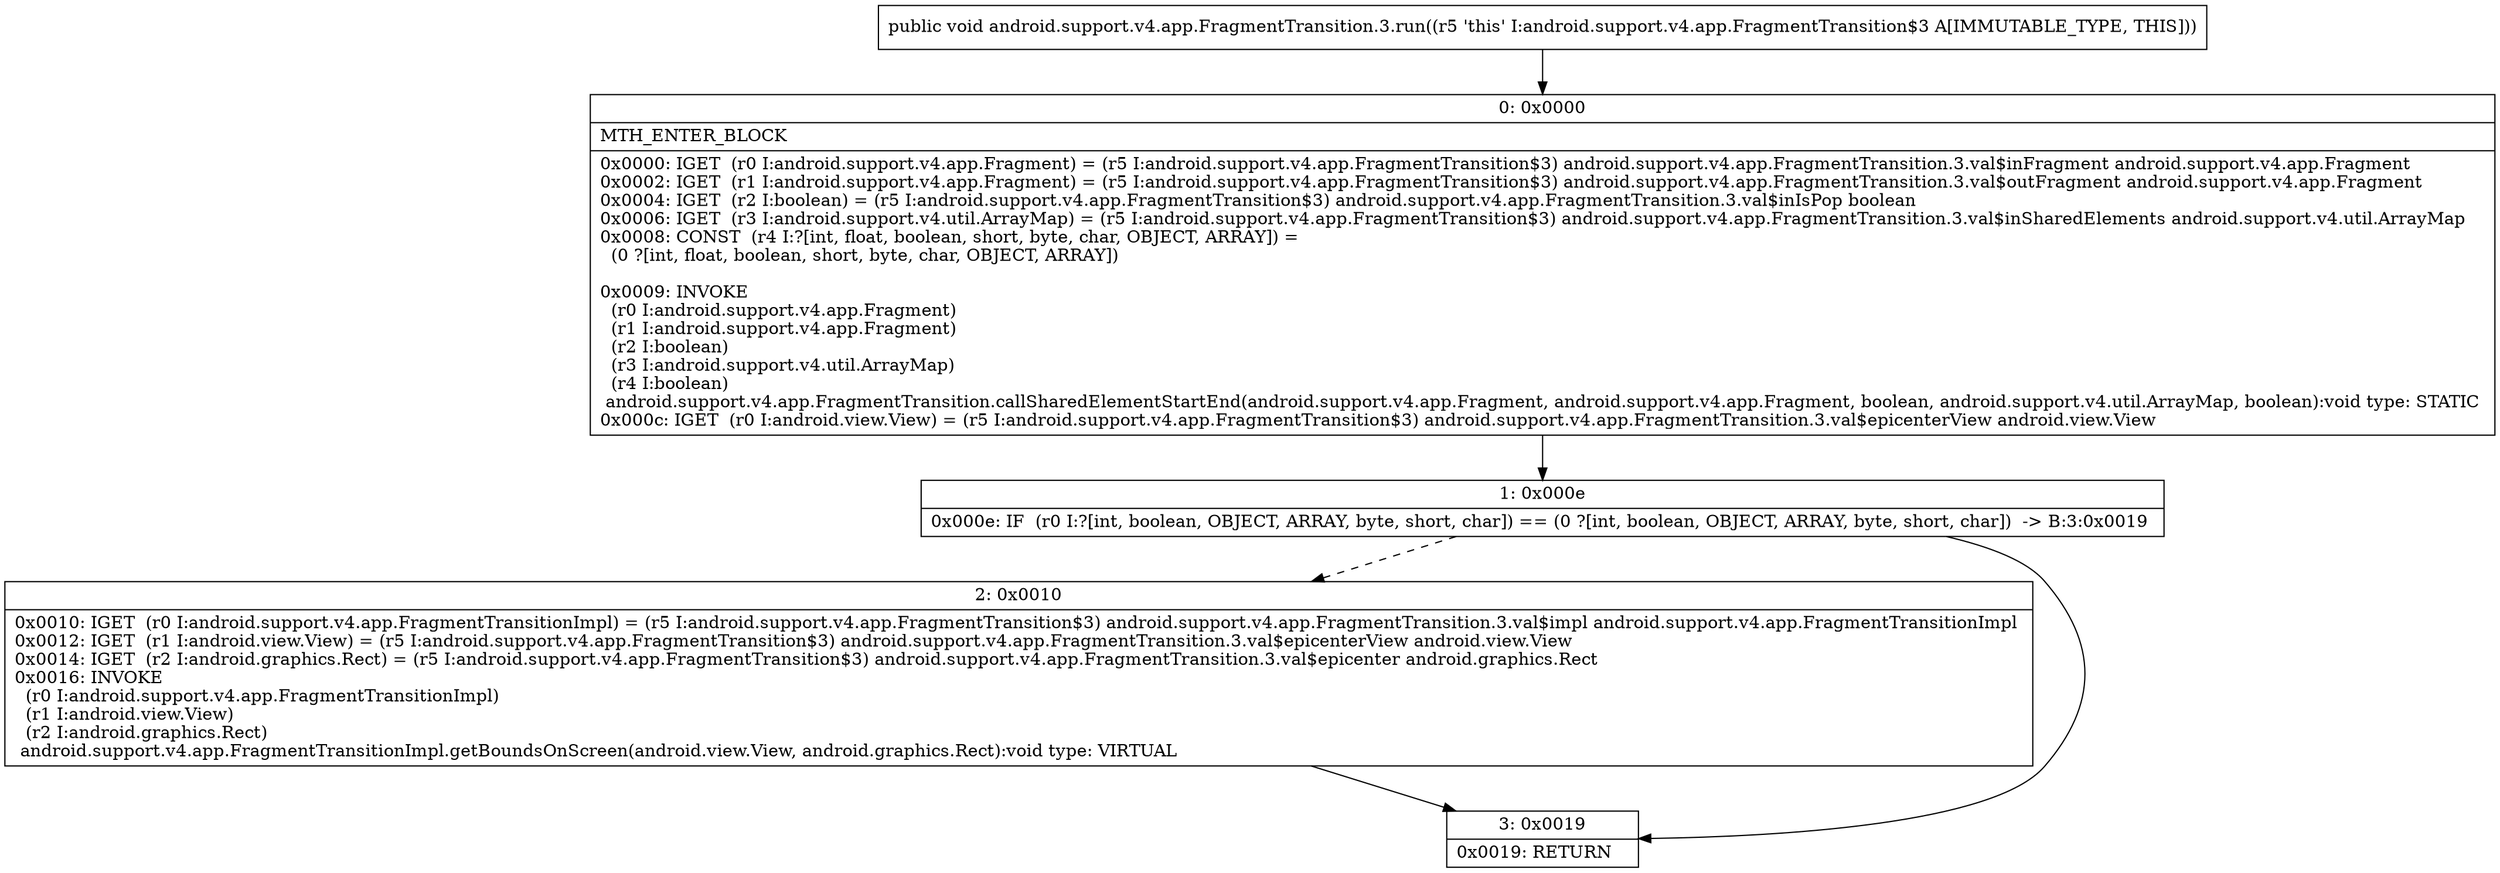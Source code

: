 digraph "CFG forandroid.support.v4.app.FragmentTransition.3.run()V" {
Node_0 [shape=record,label="{0\:\ 0x0000|MTH_ENTER_BLOCK\l|0x0000: IGET  (r0 I:android.support.v4.app.Fragment) = (r5 I:android.support.v4.app.FragmentTransition$3) android.support.v4.app.FragmentTransition.3.val$inFragment android.support.v4.app.Fragment \l0x0002: IGET  (r1 I:android.support.v4.app.Fragment) = (r5 I:android.support.v4.app.FragmentTransition$3) android.support.v4.app.FragmentTransition.3.val$outFragment android.support.v4.app.Fragment \l0x0004: IGET  (r2 I:boolean) = (r5 I:android.support.v4.app.FragmentTransition$3) android.support.v4.app.FragmentTransition.3.val$inIsPop boolean \l0x0006: IGET  (r3 I:android.support.v4.util.ArrayMap) = (r5 I:android.support.v4.app.FragmentTransition$3) android.support.v4.app.FragmentTransition.3.val$inSharedElements android.support.v4.util.ArrayMap \l0x0008: CONST  (r4 I:?[int, float, boolean, short, byte, char, OBJECT, ARRAY]) = \l  (0 ?[int, float, boolean, short, byte, char, OBJECT, ARRAY])\l \l0x0009: INVOKE  \l  (r0 I:android.support.v4.app.Fragment)\l  (r1 I:android.support.v4.app.Fragment)\l  (r2 I:boolean)\l  (r3 I:android.support.v4.util.ArrayMap)\l  (r4 I:boolean)\l android.support.v4.app.FragmentTransition.callSharedElementStartEnd(android.support.v4.app.Fragment, android.support.v4.app.Fragment, boolean, android.support.v4.util.ArrayMap, boolean):void type: STATIC \l0x000c: IGET  (r0 I:android.view.View) = (r5 I:android.support.v4.app.FragmentTransition$3) android.support.v4.app.FragmentTransition.3.val$epicenterView android.view.View \l}"];
Node_1 [shape=record,label="{1\:\ 0x000e|0x000e: IF  (r0 I:?[int, boolean, OBJECT, ARRAY, byte, short, char]) == (0 ?[int, boolean, OBJECT, ARRAY, byte, short, char])  \-\> B:3:0x0019 \l}"];
Node_2 [shape=record,label="{2\:\ 0x0010|0x0010: IGET  (r0 I:android.support.v4.app.FragmentTransitionImpl) = (r5 I:android.support.v4.app.FragmentTransition$3) android.support.v4.app.FragmentTransition.3.val$impl android.support.v4.app.FragmentTransitionImpl \l0x0012: IGET  (r1 I:android.view.View) = (r5 I:android.support.v4.app.FragmentTransition$3) android.support.v4.app.FragmentTransition.3.val$epicenterView android.view.View \l0x0014: IGET  (r2 I:android.graphics.Rect) = (r5 I:android.support.v4.app.FragmentTransition$3) android.support.v4.app.FragmentTransition.3.val$epicenter android.graphics.Rect \l0x0016: INVOKE  \l  (r0 I:android.support.v4.app.FragmentTransitionImpl)\l  (r1 I:android.view.View)\l  (r2 I:android.graphics.Rect)\l android.support.v4.app.FragmentTransitionImpl.getBoundsOnScreen(android.view.View, android.graphics.Rect):void type: VIRTUAL \l}"];
Node_3 [shape=record,label="{3\:\ 0x0019|0x0019: RETURN   \l}"];
MethodNode[shape=record,label="{public void android.support.v4.app.FragmentTransition.3.run((r5 'this' I:android.support.v4.app.FragmentTransition$3 A[IMMUTABLE_TYPE, THIS])) }"];
MethodNode -> Node_0;
Node_0 -> Node_1;
Node_1 -> Node_2[style=dashed];
Node_1 -> Node_3;
Node_2 -> Node_3;
}

